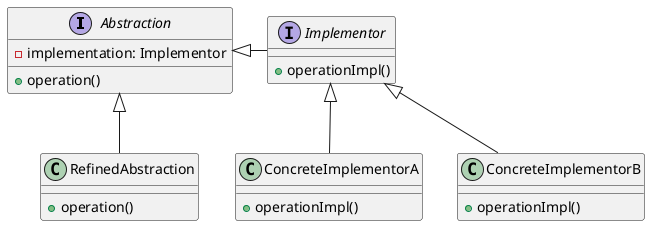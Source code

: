 @startuml

interface Abstraction {
  + operation()
  - implementation: Implementor
}

class RefinedAbstraction {
  + operation()
}

interface Implementor {
  + operationImpl()
}

class ConcreteImplementorA {
  + operationImpl()
}

class ConcreteImplementorB {
  + operationImpl()
}

Abstraction <|-- RefinedAbstraction
Abstraction <|-right- Implementor
Implementor <|-- ConcreteImplementorA
Implementor <|-- ConcreteImplementorB

@enduml
